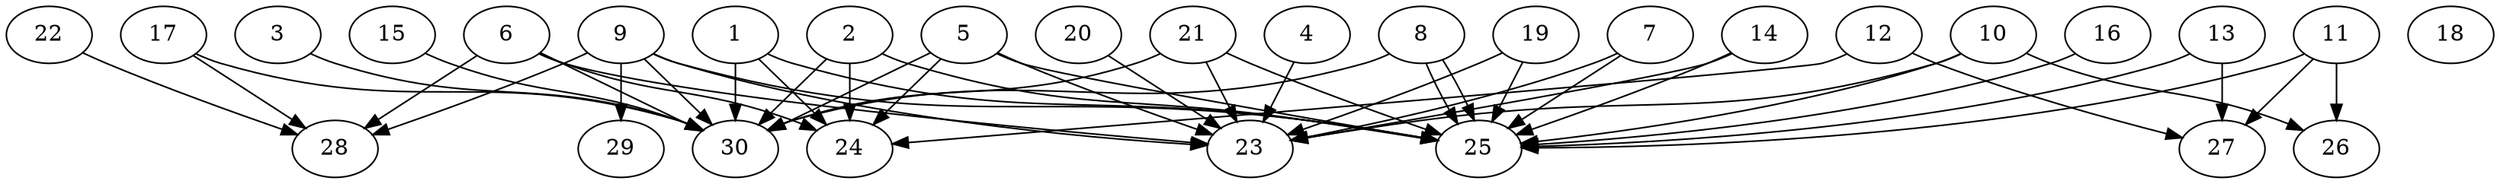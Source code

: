 // DAG automatically generated by daggen at Thu Oct  3 14:04:18 2019
// ./daggen --dot -n 30 --ccr 0.4 --fat 0.9 --regular 0.9 --density 0.6 --mindata 5242880 --maxdata 52428800 
digraph G {
  1 [size="53877760", alpha="0.14", expect_size="21551104"] 
  1 -> 24 [size ="21551104"]
  1 -> 25 [size ="21551104"]
  1 -> 30 [size ="21551104"]
  2 [size="53242880", alpha="0.11", expect_size="21297152"] 
  2 -> 24 [size ="21297152"]
  2 -> 25 [size ="21297152"]
  2 -> 30 [size ="21297152"]
  3 [size="91194880", alpha="0.04", expect_size="36477952"] 
  3 -> 30 [size ="36477952"]
  4 [size="90091520", alpha="0.15", expect_size="36036608"] 
  4 -> 23 [size ="36036608"]
  5 [size="103137280", alpha="0.03", expect_size="41254912"] 
  5 -> 23 [size ="41254912"]
  5 -> 24 [size ="41254912"]
  5 -> 25 [size ="41254912"]
  5 -> 30 [size ="41254912"]
  6 [size="39001600", alpha="0.16", expect_size="15600640"] 
  6 -> 23 [size ="15600640"]
  6 -> 24 [size ="15600640"]
  6 -> 28 [size ="15600640"]
  6 -> 30 [size ="15600640"]
  7 [size="56606720", alpha="0.13", expect_size="22642688"] 
  7 -> 23 [size ="22642688"]
  7 -> 25 [size ="22642688"]
  8 [size="130513920", alpha="0.15", expect_size="52205568"] 
  8 -> 25 [size ="52205568"]
  8 -> 25 [size ="52205568"]
  8 -> 30 [size ="52205568"]
  9 [size="72691200", alpha="0.14", expect_size="29076480"] 
  9 -> 23 [size ="29076480"]
  9 -> 25 [size ="29076480"]
  9 -> 28 [size ="29076480"]
  9 -> 29 [size ="29076480"]
  9 -> 30 [size ="29076480"]
  10 [size="52490240", alpha="0.10", expect_size="20996096"] 
  10 -> 23 [size ="20996096"]
  10 -> 25 [size ="20996096"]
  10 -> 26 [size ="20996096"]
  11 [size="88025600", alpha="0.19", expect_size="35210240"] 
  11 -> 25 [size ="35210240"]
  11 -> 26 [size ="35210240"]
  11 -> 27 [size ="35210240"]
  12 [size="51630080", alpha="0.04", expect_size="20652032"] 
  12 -> 24 [size ="20652032"]
  12 -> 27 [size ="20652032"]
  13 [size="117217280", alpha="0.11", expect_size="46886912"] 
  13 -> 25 [size ="46886912"]
  13 -> 27 [size ="46886912"]
  14 [size="24002560", alpha="0.12", expect_size="9601024"] 
  14 -> 23 [size ="9601024"]
  14 -> 25 [size ="9601024"]
  15 [size="112977920", alpha="0.08", expect_size="45191168"] 
  15 -> 30 [size ="45191168"]
  16 [size="14369280", alpha="0.05", expect_size="5747712"] 
  16 -> 25 [size ="5747712"]
  17 [size="107898880", alpha="0.15", expect_size="43159552"] 
  17 -> 28 [size ="43159552"]
  17 -> 30 [size ="43159552"]
  18 [size="64458240", alpha="0.06", expect_size="25783296"] 
  19 [size="37660160", alpha="0.07", expect_size="15064064"] 
  19 -> 23 [size ="15064064"]
  19 -> 25 [size ="15064064"]
  20 [size="117834240", alpha="0.08", expect_size="47133696"] 
  20 -> 23 [size ="47133696"]
  21 [size="56340480", alpha="0.16", expect_size="22536192"] 
  21 -> 23 [size ="22536192"]
  21 -> 25 [size ="22536192"]
  21 -> 30 [size ="22536192"]
  22 [size="51970560", alpha="0.11", expect_size="20788224"] 
  22 -> 28 [size ="20788224"]
  23 [size="77957120", alpha="0.19", expect_size="31182848"] 
  24 [size="27381760", alpha="0.20", expect_size="10952704"] 
  25 [size="95234560", alpha="0.16", expect_size="38093824"] 
  26 [size="22174720", alpha="0.17", expect_size="8869888"] 
  27 [size="50626560", alpha="0.05", expect_size="20250624"] 
  28 [size="21168640", alpha="0.13", expect_size="8467456"] 
  29 [size="54566400", alpha="0.11", expect_size="21826560"] 
  30 [size="94735360", alpha="0.16", expect_size="37894144"] 
}

